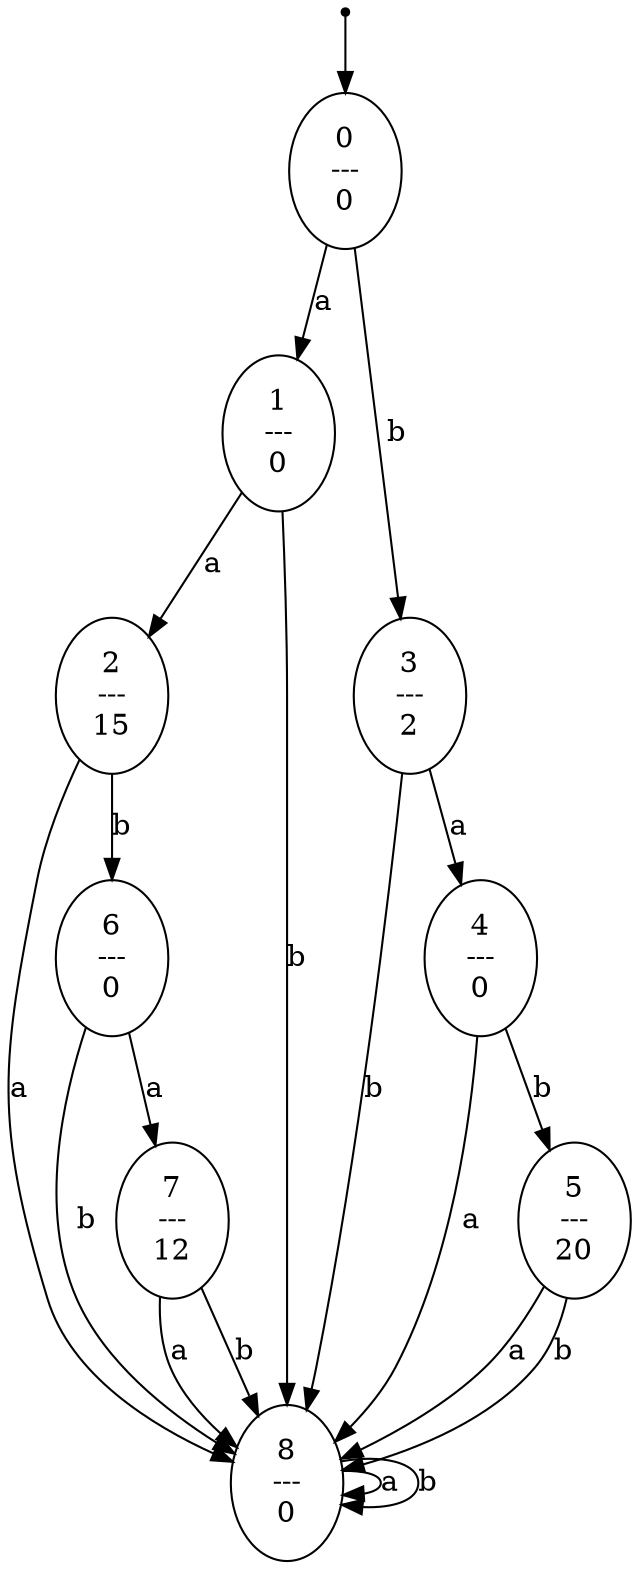 digraph G {
0 [label="", shape=point];
0 -> 1;
1 [label="0\n---\n0"];
1 -> 2  [label=a];
1 -> 4  [label=b];
2 [label="1\n---\n0"];
2 -> 3  [label=a];
2 -> 9  [label=b];
3 [label="2\n---\n15"];
3 -> 9  [label=a];
3 -> 7  [label=b];
4 [label="3\n---\n2"];
4 -> 5  [label=a];
4 -> 9  [label=b];
5 [label="4\n---\n0"];
5 -> 9  [label=a];
5 -> 6  [label=b];
6 [label="5\n---\n20"];
6 -> 9  [label=a];
6 -> 9  [label=b];
7 [label="6\n---\n0"];
7 -> 8  [label=a];
7 -> 9  [label=b];
8 [label="7\n---\n12"];
8 -> 9  [label=a];
8 -> 9  [label=b];
9 [label="8\n---\n0"];
9 -> 9  [label=a];
9 -> 9  [label=b];
}
